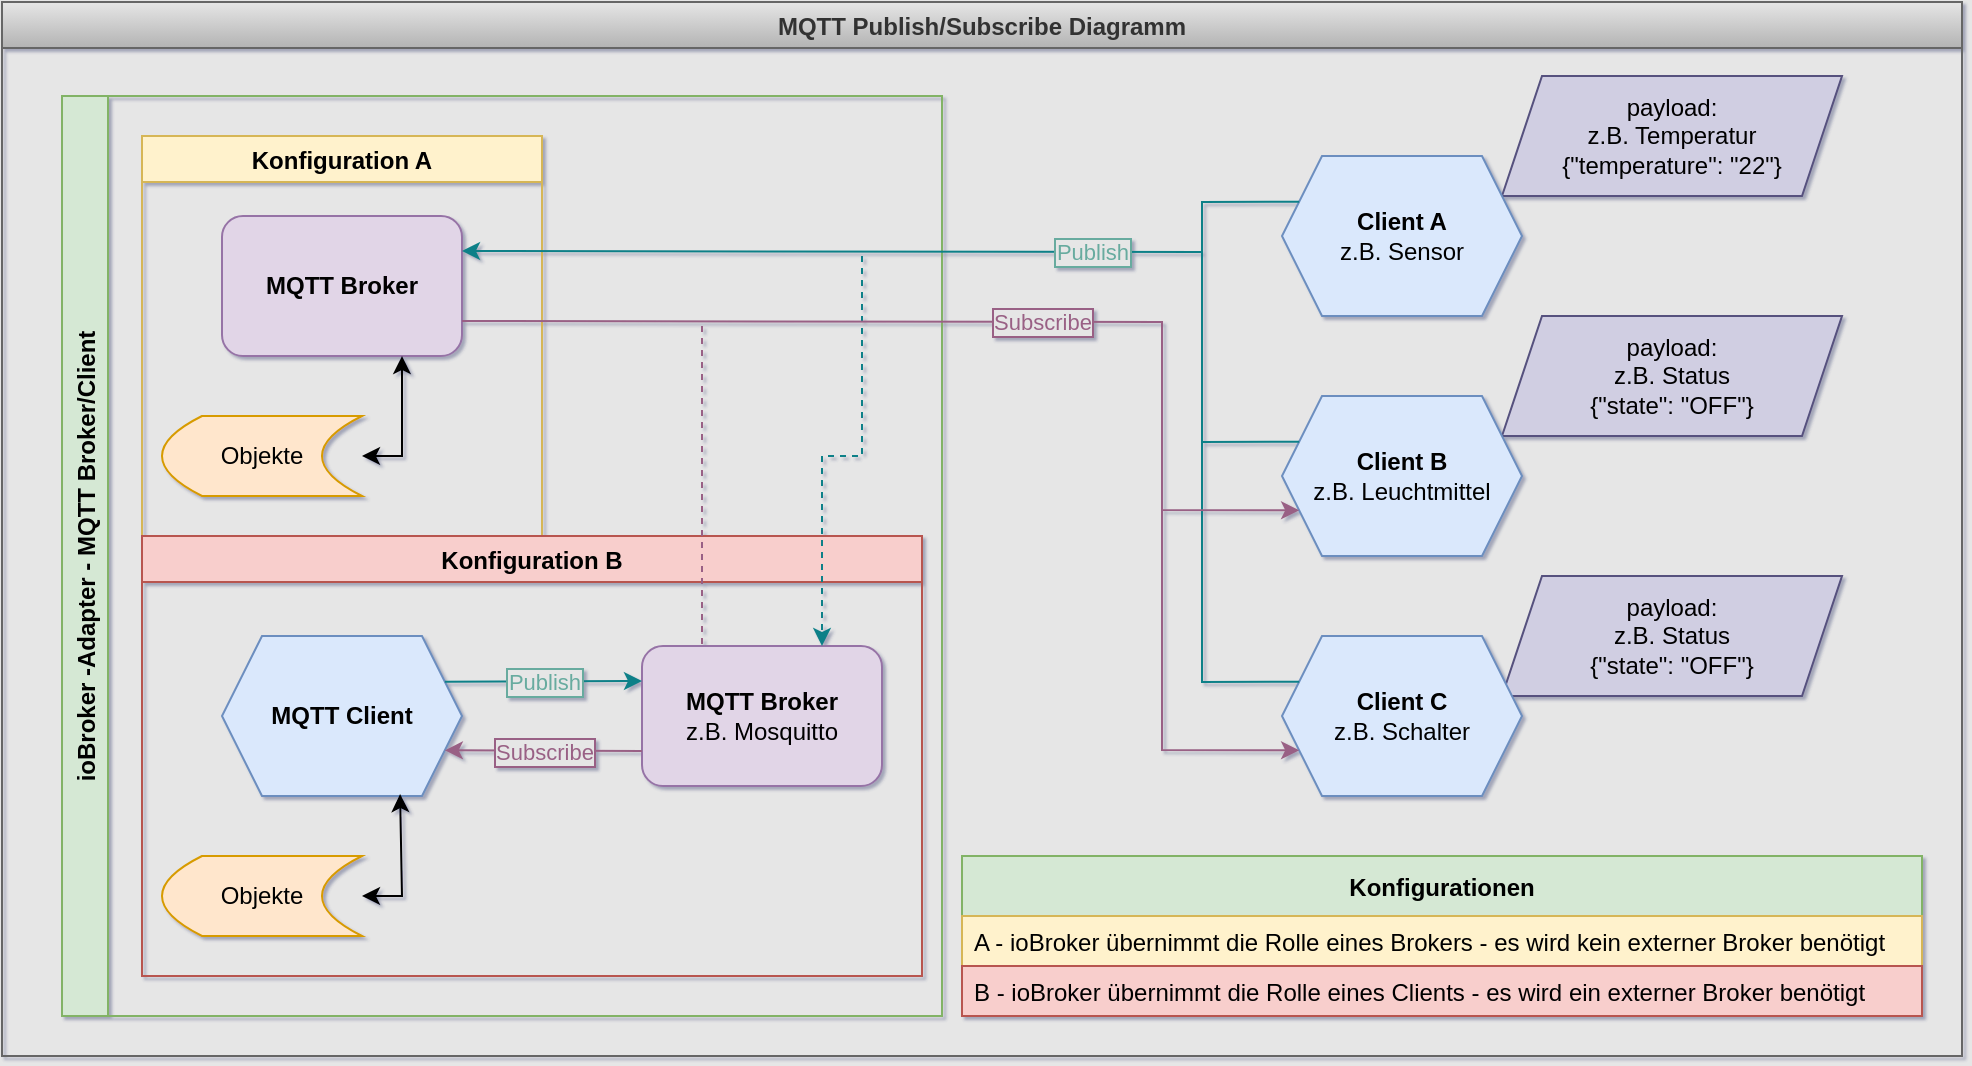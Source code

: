 <mxfile version="16.5.1" type="device"><diagram name="Page-1" id="c7558073-3199-34d8-9f00-42111426c3f3"><mxGraphModel dx="1102" dy="865" grid="0" gridSize="10" guides="1" tooltips="1" connect="1" arrows="1" fold="1" page="0" pageScale="1" pageWidth="826" pageHeight="1169" background="#E6E6E6" math="0" shadow="1"><root><mxCell id="0"/><mxCell id="1" parent="0"/><mxCell id="154" value="MQTT Publish/Subscribe Diagramm" style="swimlane;fontSize=12;fillColor=#E6E6E6;strokeColor=#666666;startSize=23;fontColor=#333333;gradientColor=#B3B3B3;" parent="1" vertex="1"><mxGeometry y="153" width="980" height="527" as="geometry"><mxRectangle x="10" y="153" width="130" height="23" as="alternateBounds"/></mxGeometry></mxCell><mxCell id="114" value="&lt;div&gt;payload:&lt;/div&gt;&lt;div&gt;z.B. Status&lt;/div&gt;&lt;div&gt;{&quot;state&quot;: &quot;OFF&quot;}&lt;br&gt;&lt;/div&gt;" style="shape=parallelogram;perimeter=parallelogramPerimeter;whiteSpace=wrap;html=1;fixedSize=1;fillColor=#d0cee2;strokeColor=#56517e;" parent="154" vertex="1"><mxGeometry x="750" y="287" width="170" height="60" as="geometry"/></mxCell><mxCell id="113" value="&lt;div&gt;payload:&lt;/div&gt;&lt;div&gt;z.B. Status&lt;/div&gt;&lt;div&gt;{&quot;state&quot;: &quot;OFF&quot;}&lt;br&gt;&lt;/div&gt;" style="shape=parallelogram;perimeter=parallelogramPerimeter;whiteSpace=wrap;html=1;fixedSize=1;fillColor=#d0cee2;strokeColor=#56517e;" parent="154" vertex="1"><mxGeometry x="750" y="157" width="170" height="60" as="geometry"/></mxCell><mxCell id="110" value="&lt;div&gt;payload:&lt;/div&gt;&lt;div&gt;&lt;font style=&quot;font-size: 12px&quot;&gt;z.B. Temperatur&lt;/font&gt;&lt;/div&gt;&lt;div&gt;&lt;font style=&quot;font-size: 12px&quot;&gt;{&quot;temperature&quot;: &quot;22&quot;}&lt;/font&gt;&lt;br&gt;&lt;/div&gt;" style="shape=parallelogram;perimeter=parallelogramPerimeter;whiteSpace=wrap;html=1;fixedSize=1;fillColor=#d0cee2;strokeColor=#56517e;" parent="154" vertex="1"><mxGeometry x="750" y="37" width="170" height="60" as="geometry"/></mxCell><mxCell id="158" value="&lt;div&gt;&lt;b&gt;Client A&lt;/b&gt;&lt;/div&gt;&lt;div&gt;z.B. Sensor&lt;br&gt;&lt;/div&gt;" style="shape=hexagon;perimeter=hexagonPerimeter2;whiteSpace=wrap;html=1;fixedSize=1;fillColor=#dae8fc;strokeColor=#6c8ebf;" parent="154" vertex="1"><mxGeometry x="640" y="77" width="120" height="80" as="geometry"/></mxCell><mxCell id="159" value="&lt;div&gt;&lt;b&gt;Client B&lt;/b&gt;&lt;br&gt;&lt;/div&gt;&lt;div&gt;z.B. Leuchtmittel&lt;br&gt;&lt;/div&gt;" style="shape=hexagon;perimeter=hexagonPerimeter2;whiteSpace=wrap;html=1;fixedSize=1;fillColor=#dae8fc;strokeColor=#6c8ebf;" parent="154" vertex="1"><mxGeometry x="640" y="197" width="120" height="80" as="geometry"/></mxCell><mxCell id="160" value="&lt;div&gt;&lt;b&gt;Client C&lt;/b&gt;&lt;br&gt;&lt;/div&gt;&lt;div&gt;z.B. Schalter&lt;br&gt;&lt;/div&gt;" style="shape=hexagon;perimeter=hexagonPerimeter2;whiteSpace=wrap;html=1;fixedSize=1;fillColor=#dae8fc;strokeColor=#6c8ebf;" parent="154" vertex="1"><mxGeometry x="640" y="317" width="120" height="80" as="geometry"/></mxCell><mxCell id="162" value="Konfigurationen" style="swimlane;fontStyle=1;childLayout=stackLayout;horizontal=1;startSize=30;horizontalStack=0;resizeParent=1;resizeParentMax=0;resizeLast=0;collapsible=1;marginBottom=0;fillColor=#d5e8d4;strokeColor=#82b366;" parent="154" vertex="1"><mxGeometry x="480" y="427" width="480" height="80" as="geometry"/></mxCell><mxCell id="163" value="A - ioBroker übernimmt die Rolle eines Brokers - es wird kein externer Broker benötigt" style="text;strokeColor=#d6b656;fillColor=#fff2cc;align=left;verticalAlign=middle;spacingLeft=4;spacingRight=4;overflow=hidden;points=[[0,0.5],[1,0.5]];portConstraint=eastwest;rotatable=0;fontStyle=0" parent="162" vertex="1"><mxGeometry y="30" width="480" height="25" as="geometry"/></mxCell><mxCell id="164" value="B - ioBroker übernimmt die Rolle eines Clients - es wird ein externer Broker benötigt" style="text;strokeColor=#b85450;fillColor=#f8cecc;align=left;verticalAlign=middle;spacingLeft=4;spacingRight=4;overflow=hidden;points=[[0,0.5],[1,0.5]];portConstraint=eastwest;rotatable=0;" parent="162" vertex="1"><mxGeometry y="55" width="480" height="25" as="geometry"/></mxCell><mxCell id="101" value="ioBroker -Adapter - MQTT Broker/Client" style="swimlane;horizontal=0;fillColor=#d5e8d4;strokeColor=#82b366;" parent="1" vertex="1"><mxGeometry x="30" y="200" width="440" height="460" as="geometry"/></mxCell><mxCell id="97" value="Konfiguration A" style="swimlane;fillColor=#fff2cc;strokeColor=#d6b656;" parent="101" vertex="1"><mxGeometry x="40" y="20" width="200" height="200" as="geometry"/></mxCell><mxCell id="98" value="MQTT Broker" style="rounded=1;whiteSpace=wrap;html=1;fontStyle=1;fillColor=#e1d5e7;strokeColor=#9673a6;" parent="97" vertex="1"><mxGeometry x="40" y="40" width="120" height="70" as="geometry"/></mxCell><mxCell id="106" value="&lt;div&gt;Objekte&lt;/div&gt;" style="shape=dataStorage;whiteSpace=wrap;html=1;fixedSize=1;fillColor=#ffe6cc;strokeColor=#d79b00;" parent="97" vertex="1"><mxGeometry x="10" y="140" width="100" height="40" as="geometry"/></mxCell><mxCell id="130" value="" style="endArrow=classic;startArrow=classic;html=1;rounded=0;exitX=1;exitY=0.5;exitDx=0;exitDy=0;entryX=0.75;entryY=1;entryDx=0;entryDy=0;" parent="97" source="106" target="98" edge="1"><mxGeometry width="50" height="50" relative="1" as="geometry"><mxPoint x="130" y="170" as="sourcePoint"/><mxPoint x="180" y="120" as="targetPoint"/><Array as="points"><mxPoint x="130" y="160"/></Array></mxGeometry></mxCell><mxCell id="99" value="Konfiguration B" style="swimlane;fillColor=#f8cecc;strokeColor=#b85450;" parent="101" vertex="1"><mxGeometry x="40" y="220" width="390" height="220" as="geometry"/></mxCell><mxCell id="102" value="MQTT Client" style="shape=hexagon;perimeter=hexagonPerimeter2;whiteSpace=wrap;html=1;fixedSize=1;fontStyle=1;fillColor=#dae8fc;strokeColor=#6c8ebf;" parent="99" vertex="1"><mxGeometry x="40" y="50" width="120" height="80" as="geometry"/></mxCell><mxCell id="107" value="&lt;div&gt;Objekte&lt;/div&gt;" style="shape=dataStorage;whiteSpace=wrap;html=1;fixedSize=1;fillColor=#ffe6cc;strokeColor=#d79b00;" parent="99" vertex="1"><mxGeometry x="10" y="160" width="100" height="40" as="geometry"/></mxCell><mxCell id="131" value="" style="endArrow=classic;startArrow=classic;html=1;rounded=0;exitX=1;exitY=0.5;exitDx=0;exitDy=0;entryX=0.742;entryY=0.988;entryDx=0;entryDy=0;entryPerimeter=0;" parent="99" source="107" target="102" edge="1"><mxGeometry width="50" height="50" relative="1" as="geometry"><mxPoint x="110" y="160" as="sourcePoint"/><mxPoint x="160" y="140" as="targetPoint"/><Array as="points"><mxPoint x="130" y="180"/></Array></mxGeometry></mxCell><mxCell id="100" value="&lt;div&gt;&lt;b&gt;MQTT Broker&lt;/b&gt;&lt;/div&gt;&lt;div&gt;z.B. Mosquitto&lt;br&gt;&lt;/div&gt;" style="rounded=1;whiteSpace=wrap;html=1;fillColor=#e1d5e7;strokeColor=#9673a6;" parent="99" vertex="1"><mxGeometry x="250" y="55" width="120" height="70" as="geometry"/></mxCell><mxCell id="141" value="" style="endArrow=classic;html=1;rounded=0;fillColor=#b0e3e6;strokeColor=#0e8088;exitX=1;exitY=0.25;exitDx=0;exitDy=0;entryX=0;entryY=0.25;entryDx=0;entryDy=0;" parent="99" source="102" target="100" edge="1"><mxGeometry relative="1" as="geometry"><mxPoint x="340" y="180" as="sourcePoint"/><mxPoint x="196" y="39" as="targetPoint"/><Array as="points"/></mxGeometry></mxCell><mxCell id="142" value="Publish" style="edgeLabel;resizable=0;html=1;align=center;verticalAlign=middle;rotation=0;fontColor=#67AB9F;labelBackgroundColor=#E6E6E6;labelBorderColor=#67AB9F;" parent="141" connectable="0" vertex="1"><mxGeometry relative="1" as="geometry"><mxPoint as="offset"/></mxGeometry></mxCell><mxCell id="148" value="" style="endArrow=classic;html=1;rounded=0;fillColor=#e6d0de;gradientColor=#d5739d;strokeColor=#996185;entryX=1;entryY=0.75;entryDx=0;entryDy=0;exitX=0;exitY=0.75;exitDx=0;exitDy=0;" parent="99" source="100" target="102" edge="1"><mxGeometry relative="1" as="geometry"><mxPoint x="207" y="150" as="sourcePoint"/><mxPoint x="200" y="190" as="targetPoint"/><Array as="points"/></mxGeometry></mxCell><mxCell id="149" value="Subscribe" style="edgeLabel;resizable=0;html=1;align=center;verticalAlign=middle;rotation=0;fontColor=#996185;labelBackgroundColor=#E6E6E6;labelBorderColor=#996185;" parent="148" connectable="0" vertex="1"><mxGeometry relative="1" as="geometry"><mxPoint as="offset"/></mxGeometry></mxCell><mxCell id="136" value="" style="endArrow=classic;html=1;rounded=0;exitX=0;exitY=0.25;exitDx=0;exitDy=0;entryX=1;entryY=0.25;entryDx=0;entryDy=0;fillColor=#b0e3e6;strokeColor=#0e8088;" parent="1" source="159" target="98" edge="1"><mxGeometry relative="1" as="geometry"><mxPoint x="718.571" y="402.857" as="sourcePoint"/><mxPoint x="480" y="320" as="targetPoint"/><Array as="points"><mxPoint x="600" y="373"/><mxPoint x="600" y="278"/></Array></mxGeometry></mxCell><mxCell id="137" value="Publish" style="edgeLabel;resizable=0;html=1;align=center;verticalAlign=middle;fontColor=#67AB9F;labelBackgroundColor=#E6E6E6;labelBorderColor=#67AB9F;spacingLeft=0;" parent="136" connectable="0" vertex="1"><mxGeometry relative="1" as="geometry"><mxPoint x="58" as="offset"/></mxGeometry></mxCell><mxCell id="138" value="" style="endArrow=none;html=1;rounded=0;exitX=0;exitY=0.25;exitDx=0;exitDy=0;fillColor=#b0e3e6;strokeColor=#0e8088;" parent="1" source="160" edge="1"><mxGeometry width="50" height="50" relative="1" as="geometry"><mxPoint x="718.571" y="522.857" as="sourcePoint"/><mxPoint x="600" y="360" as="targetPoint"/><Array as="points"><mxPoint x="600" y="493"/></Array></mxGeometry></mxCell><mxCell id="139" value="" style="endArrow=none;html=1;rounded=0;fillColor=#b0e3e6;strokeColor=#0e8088;entryX=0;entryY=0.25;entryDx=0;entryDy=0;" parent="1" target="158" edge="1"><mxGeometry width="50" height="50" relative="1" as="geometry"><mxPoint x="600" y="310" as="sourcePoint"/><mxPoint x="690" y="230" as="targetPoint"/><Array as="points"><mxPoint x="600" y="253"/></Array></mxGeometry></mxCell><mxCell id="140" value="" style="endArrow=classic;html=1;rounded=0;entryX=0.75;entryY=0;entryDx=0;entryDy=0;fillColor=#b0e3e6;strokeColor=#0e8088;dashed=1;" parent="1" target="100" edge="1"><mxGeometry width="50" height="50" relative="1" as="geometry"><mxPoint x="430" y="280" as="sourcePoint"/><mxPoint x="440" y="350" as="targetPoint"/><Array as="points"><mxPoint x="430" y="380"/><mxPoint x="410" y="380"/></Array></mxGeometry></mxCell><mxCell id="143" value="" style="endArrow=classic;html=1;rounded=0;entryX=0;entryY=0.75;entryDx=0;entryDy=0;fillColor=#e6d0de;gradientColor=#d5739d;strokeColor=#996185;exitX=1;exitY=0.75;exitDx=0;exitDy=0;" parent="1" source="98" target="159" edge="1"><mxGeometry relative="1" as="geometry"><mxPoint x="240" y="320" as="sourcePoint"/><mxPoint x="588.571" y="402.143" as="targetPoint"/><Array as="points"><mxPoint x="580" y="313"/><mxPoint x="580" y="407"/></Array></mxGeometry></mxCell><mxCell id="144" value="Subscribe" style="edgeLabel;resizable=0;html=1;align=center;verticalAlign=middle;fontColor=#996185;labelBackgroundColor=#E6E6E6;labelBorderColor=#996185;spacing=2;" parent="143" connectable="0" vertex="1"><mxGeometry relative="1" as="geometry"><mxPoint x="33" as="offset"/></mxGeometry></mxCell><mxCell id="146" value="" style="endArrow=none;html=1;rounded=0;entryX=0.25;entryY=0;entryDx=0;entryDy=0;fillColor=#e6d0de;gradientColor=#d5739d;strokeColor=#996185;dashed=1;" parent="1" target="100" edge="1"><mxGeometry width="50" height="50" relative="1" as="geometry"><mxPoint x="350" y="315" as="sourcePoint"/><mxPoint x="440" y="350" as="targetPoint"/><Array as="points"/></mxGeometry></mxCell><mxCell id="147" value="" style="endArrow=classic;html=1;rounded=0;entryX=0;entryY=0.75;entryDx=0;entryDy=0;fillColor=#e6d0de;gradientColor=#d5739d;strokeColor=#996185;" parent="1" target="160" edge="1"><mxGeometry width="50" height="50" relative="1" as="geometry"><mxPoint x="580" y="400" as="sourcePoint"/><mxPoint x="718.571" y="557.143" as="targetPoint"/><Array as="points"><mxPoint x="580" y="527"/></Array></mxGeometry></mxCell></root></mxGraphModel></diagram></mxfile>